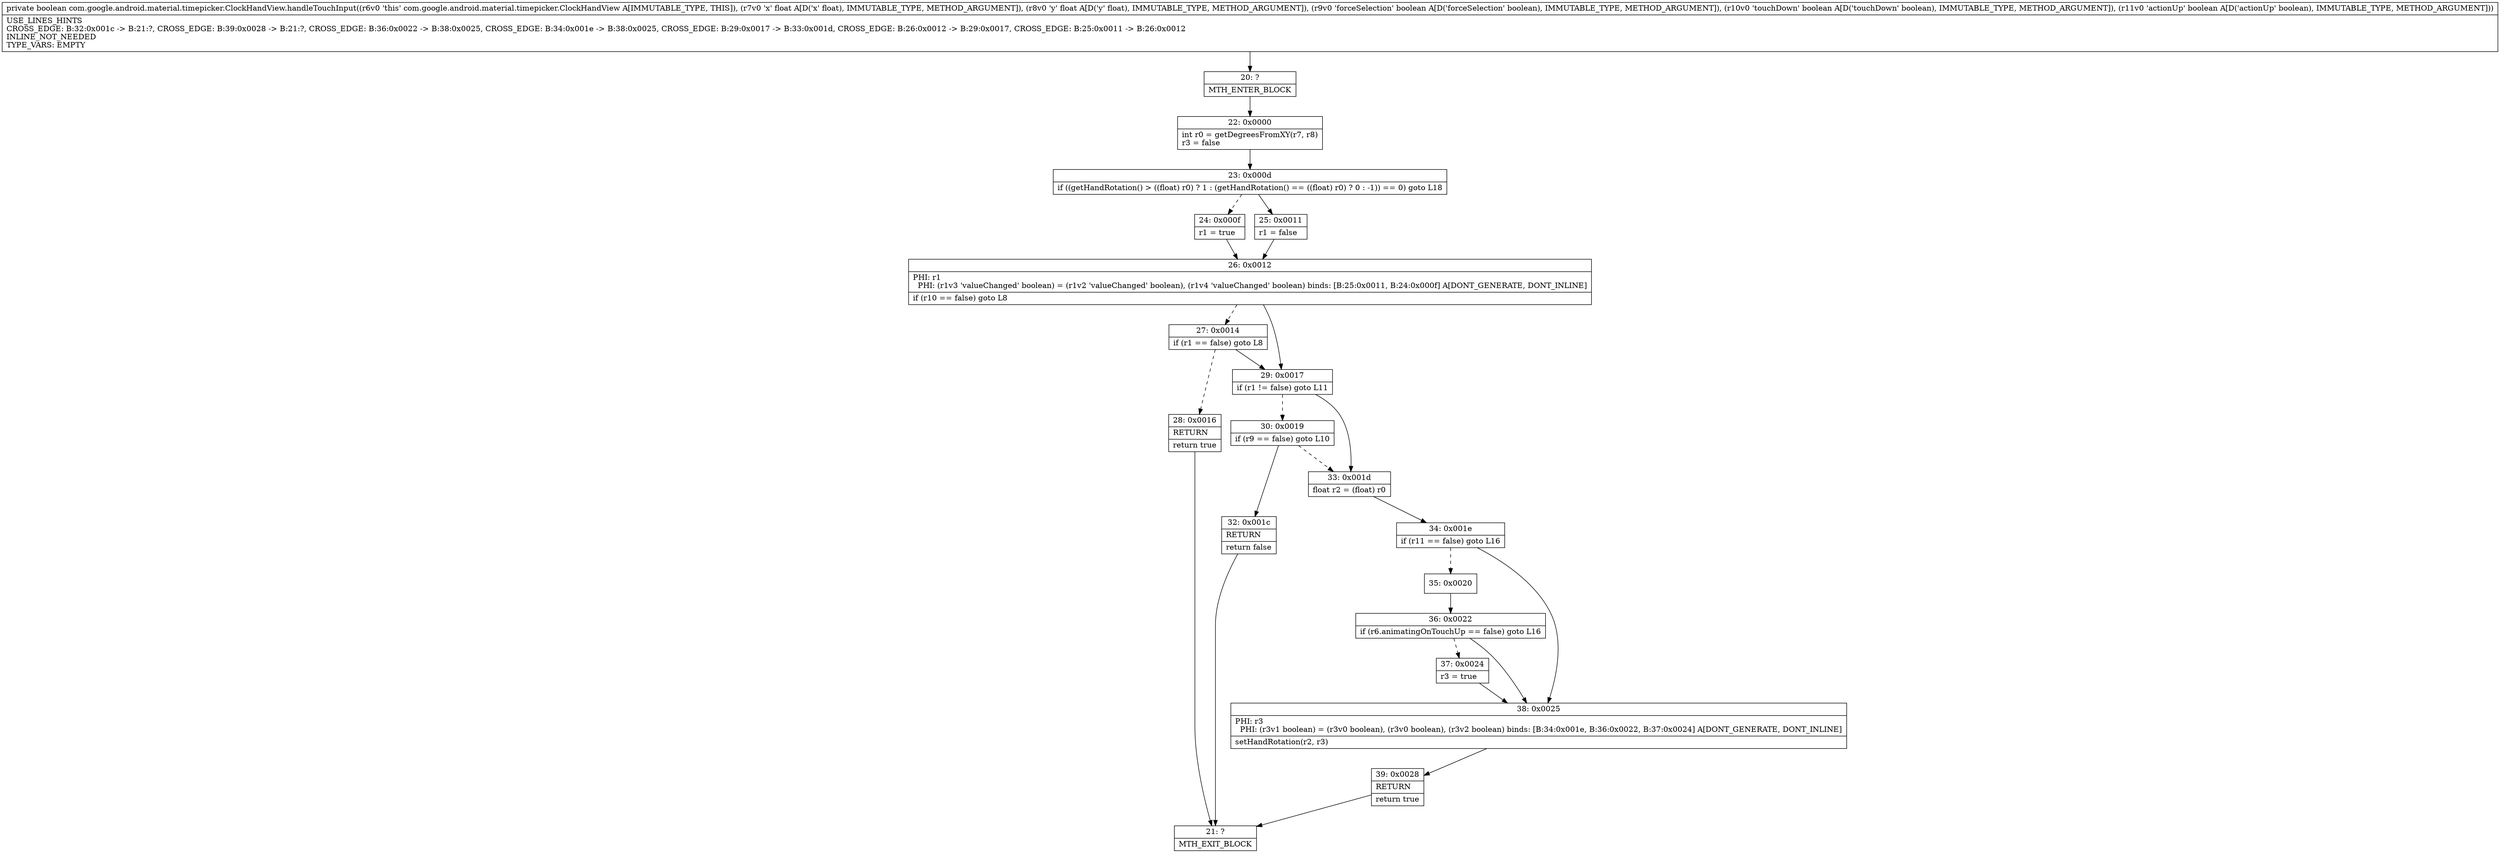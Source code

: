 digraph "CFG forcom.google.android.material.timepicker.ClockHandView.handleTouchInput(FFZZZ)Z" {
Node_20 [shape=record,label="{20\:\ ?|MTH_ENTER_BLOCK\l}"];
Node_22 [shape=record,label="{22\:\ 0x0000|int r0 = getDegreesFromXY(r7, r8)\lr3 = false\l}"];
Node_23 [shape=record,label="{23\:\ 0x000d|if ((getHandRotation() \> ((float) r0) ? 1 : (getHandRotation() == ((float) r0) ? 0 : \-1)) == 0) goto L18\l}"];
Node_24 [shape=record,label="{24\:\ 0x000f|r1 = true\l}"];
Node_26 [shape=record,label="{26\:\ 0x0012|PHI: r1 \l  PHI: (r1v3 'valueChanged' boolean) = (r1v2 'valueChanged' boolean), (r1v4 'valueChanged' boolean) binds: [B:25:0x0011, B:24:0x000f] A[DONT_GENERATE, DONT_INLINE]\l|if (r10 == false) goto L8\l}"];
Node_27 [shape=record,label="{27\:\ 0x0014|if (r1 == false) goto L8\l}"];
Node_28 [shape=record,label="{28\:\ 0x0016|RETURN\l|return true\l}"];
Node_21 [shape=record,label="{21\:\ ?|MTH_EXIT_BLOCK\l}"];
Node_29 [shape=record,label="{29\:\ 0x0017|if (r1 != false) goto L11\l}"];
Node_30 [shape=record,label="{30\:\ 0x0019|if (r9 == false) goto L10\l}"];
Node_32 [shape=record,label="{32\:\ 0x001c|RETURN\l|return false\l}"];
Node_33 [shape=record,label="{33\:\ 0x001d|float r2 = (float) r0\l}"];
Node_34 [shape=record,label="{34\:\ 0x001e|if (r11 == false) goto L16\l}"];
Node_35 [shape=record,label="{35\:\ 0x0020}"];
Node_36 [shape=record,label="{36\:\ 0x0022|if (r6.animatingOnTouchUp == false) goto L16\l}"];
Node_37 [shape=record,label="{37\:\ 0x0024|r3 = true\l}"];
Node_38 [shape=record,label="{38\:\ 0x0025|PHI: r3 \l  PHI: (r3v1 boolean) = (r3v0 boolean), (r3v0 boolean), (r3v2 boolean) binds: [B:34:0x001e, B:36:0x0022, B:37:0x0024] A[DONT_GENERATE, DONT_INLINE]\l|setHandRotation(r2, r3)\l}"];
Node_39 [shape=record,label="{39\:\ 0x0028|RETURN\l|return true\l}"];
Node_25 [shape=record,label="{25\:\ 0x0011|r1 = false\l}"];
MethodNode[shape=record,label="{private boolean com.google.android.material.timepicker.ClockHandView.handleTouchInput((r6v0 'this' com.google.android.material.timepicker.ClockHandView A[IMMUTABLE_TYPE, THIS]), (r7v0 'x' float A[D('x' float), IMMUTABLE_TYPE, METHOD_ARGUMENT]), (r8v0 'y' float A[D('y' float), IMMUTABLE_TYPE, METHOD_ARGUMENT]), (r9v0 'forceSelection' boolean A[D('forceSelection' boolean), IMMUTABLE_TYPE, METHOD_ARGUMENT]), (r10v0 'touchDown' boolean A[D('touchDown' boolean), IMMUTABLE_TYPE, METHOD_ARGUMENT]), (r11v0 'actionUp' boolean A[D('actionUp' boolean), IMMUTABLE_TYPE, METHOD_ARGUMENT]))  | USE_LINES_HINTS\lCROSS_EDGE: B:32:0x001c \-\> B:21:?, CROSS_EDGE: B:39:0x0028 \-\> B:21:?, CROSS_EDGE: B:36:0x0022 \-\> B:38:0x0025, CROSS_EDGE: B:34:0x001e \-\> B:38:0x0025, CROSS_EDGE: B:29:0x0017 \-\> B:33:0x001d, CROSS_EDGE: B:26:0x0012 \-\> B:29:0x0017, CROSS_EDGE: B:25:0x0011 \-\> B:26:0x0012\lINLINE_NOT_NEEDED\lTYPE_VARS: EMPTY\l}"];
MethodNode -> Node_20;Node_20 -> Node_22;
Node_22 -> Node_23;
Node_23 -> Node_24[style=dashed];
Node_23 -> Node_25;
Node_24 -> Node_26;
Node_26 -> Node_27[style=dashed];
Node_26 -> Node_29;
Node_27 -> Node_28[style=dashed];
Node_27 -> Node_29;
Node_28 -> Node_21;
Node_29 -> Node_30[style=dashed];
Node_29 -> Node_33;
Node_30 -> Node_32;
Node_30 -> Node_33[style=dashed];
Node_32 -> Node_21;
Node_33 -> Node_34;
Node_34 -> Node_35[style=dashed];
Node_34 -> Node_38;
Node_35 -> Node_36;
Node_36 -> Node_37[style=dashed];
Node_36 -> Node_38;
Node_37 -> Node_38;
Node_38 -> Node_39;
Node_39 -> Node_21;
Node_25 -> Node_26;
}

